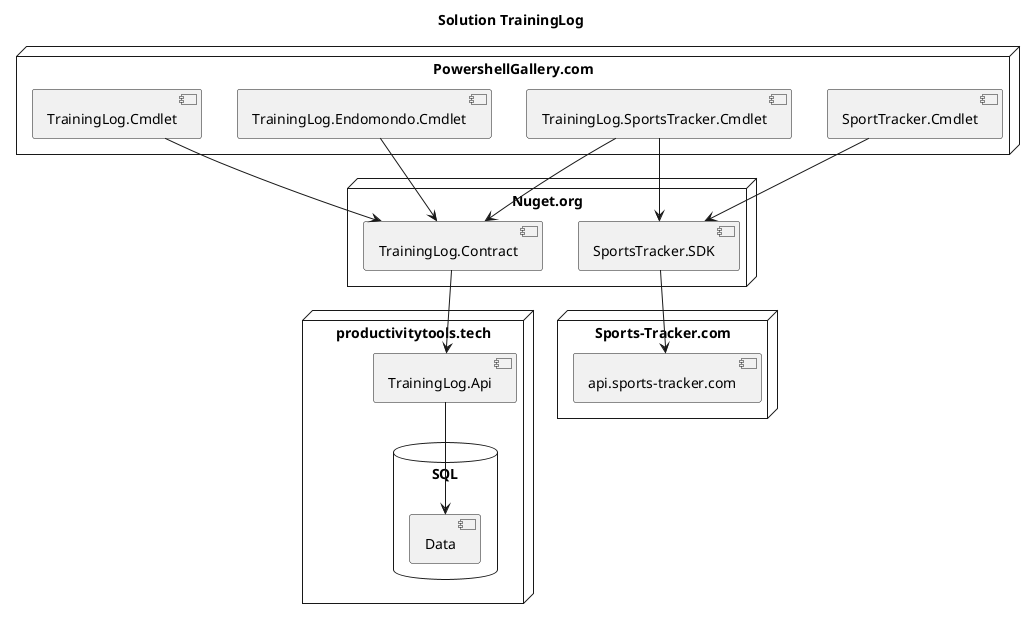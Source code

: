 @startuml

title Solution TrainingLog

node Nuget.org{
    [TrainingLog.Contract]
    [SportsTracker.SDK]
}

node PowershellGallery.com{
    [TrainingLog.Endomondo.Cmdlet]
    [TrainingLog.Cmdlet]
    [TrainingLog.SportsTracker.Cmdlet]
    [SportTracker.Cmdlet]
}

node [Sports-Tracker.com]{
    [api.sports-tracker.com]
}


node [productivitytools.tech]{
    [TrainingLog.Api]
    database "SQL\n" {
    [Data]
    }
}


 [TrainingLog.SportsTracker.Cmdlet] -down->[SportsTracker.SDK]
 [SportsTracker.SDK] -down->[api.sports-tracker.com]
 [TrainingLog.Endomondo.Cmdlet] -down->[TrainingLog.Contract]
 [TrainingLog.Contract] -down->  [TrainingLog.Api]
 [TrainingLog.SportsTracker.Cmdlet] -down-> [TrainingLog.Contract]
 [TrainingLog.Cmdlet] -down-> [TrainingLog.Contract]
 [TrainingLog.Api] -down->Data
 [SportTracker.Cmdlet] -down->[SportsTracker.SDK]
 
 



@enduml